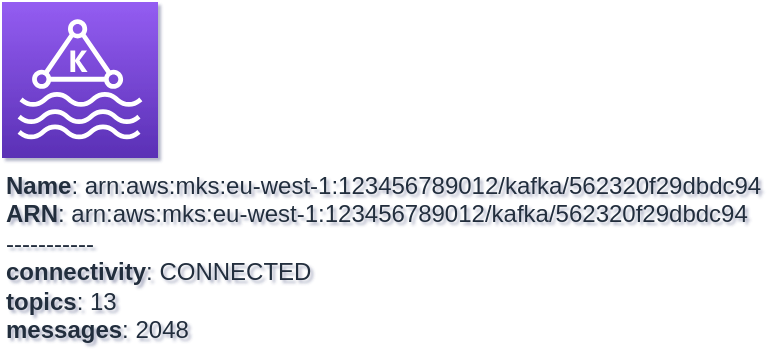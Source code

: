 <mxfile type="MultiCloud">
	<diagram id="diagram_1" name="AWS components">
		<mxGraphModel dx="1015" dy="661" grid="1" gridSize="10" guides="1" tooltips="1" connect="1" arrows="1" fold="1" page="1" pageScale="1" pageWidth="850" pageHeight="1100" math="0" shadow="1">
			<root>
				<mxCell id="0"/>
				<mxCell id="1" parent="0"/>
				<mxCell id="vertex:kafka:arn:aws:mks:eu-west-1:123456789012/kafka/562320f29dbdc94" value="&lt;b&gt;Name&lt;/b&gt;: arn:aws:mks:eu-west-1:123456789012/kafka/562320f29dbdc94&lt;BR&gt;&lt;b&gt;ARN&lt;/b&gt;: arn:aws:mks:eu-west-1:123456789012/kafka/562320f29dbdc94&lt;BR&gt;-----------&lt;BR&gt;&lt;b&gt;connectivity&lt;/b&gt;: CONNECTED&lt;BR&gt;&lt;b&gt;topics&lt;/b&gt;: 13&lt;BR&gt;&lt;b&gt;messages&lt;/b&gt;: 2048" style="sketch=0;outlineConnect=0;fontColor=#232F3E;gradientColor=#945DF2;gradientDirection=north;fillColor=#5A30B5;strokeColor=#ffffff;dashed=0;verticalLabelPosition=bottom;verticalAlign=top;align=left;html=1;fontSize=12;fontStyle=0;aspect=fixed;shape=mxgraph.aws4.resourceIcon;resIcon=mxgraph.aws4.managed_streaming_for_kafka;" parent="1" vertex="1">
					<mxGeometry width="78" height="78" as="geometry"/>
				</mxCell>
			</root>
		</mxGraphModel>
	</diagram>
</mxfile>